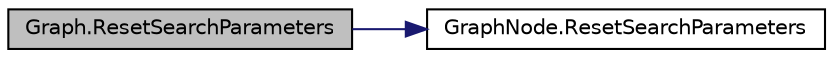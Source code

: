 digraph "Graph.ResetSearchParameters"
{
 // LATEX_PDF_SIZE
  edge [fontname="Helvetica",fontsize="10",labelfontname="Helvetica",labelfontsize="10"];
  node [fontname="Helvetica",fontsize="10",shape=record];
  rankdir="LR";
  Node1 [label="Graph.ResetSearchParameters",height=0.2,width=0.4,color="black", fillcolor="grey75", style="filled", fontcolor="black",tooltip=" "];
  Node1 -> Node2 [color="midnightblue",fontsize="10",style="solid",fontname="Helvetica"];
  Node2 [label="GraphNode.ResetSearchParameters",height=0.2,width=0.4,color="black", fillcolor="white", style="filled",URL="$class_graph_node.html#a2d4ce49e2ee25d746821bbf527b9e4a5",tooltip=" "];
}
